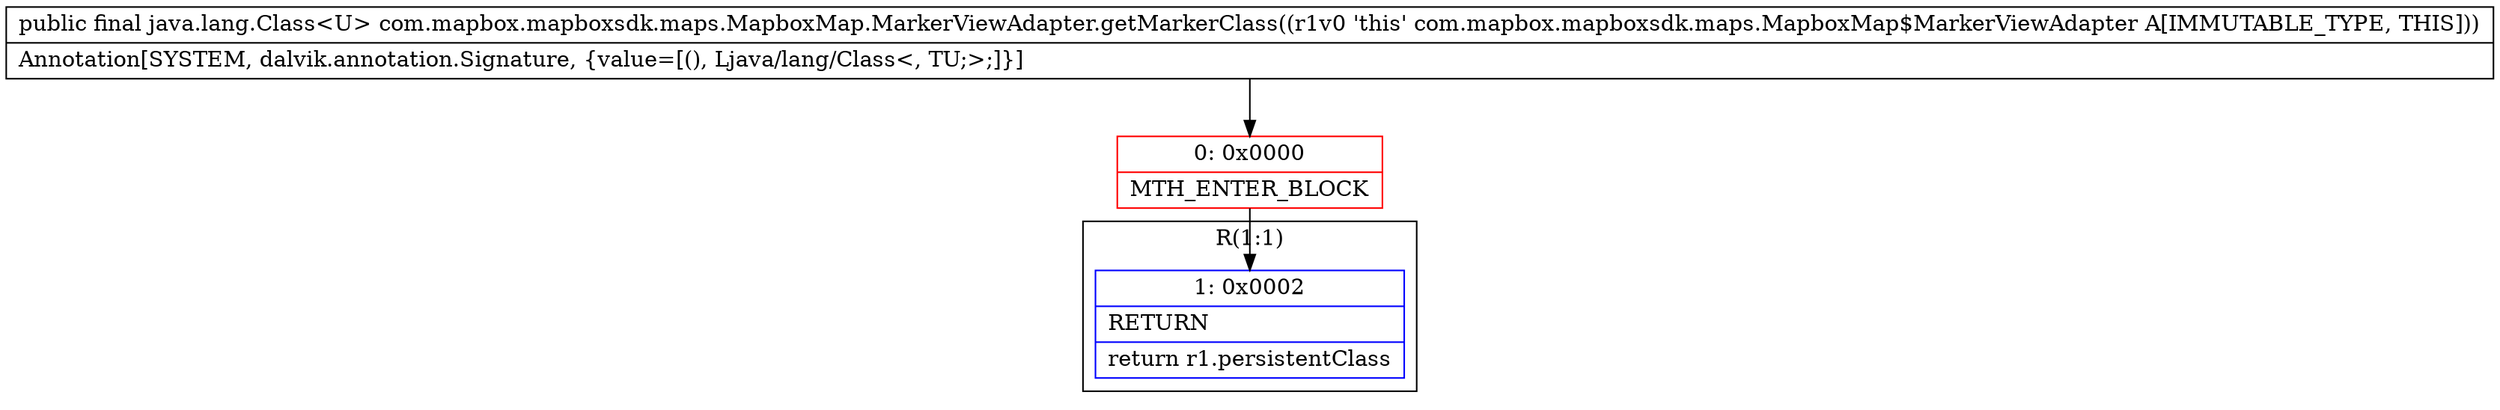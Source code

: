 digraph "CFG forcom.mapbox.mapboxsdk.maps.MapboxMap.MarkerViewAdapter.getMarkerClass()Ljava\/lang\/Class;" {
subgraph cluster_Region_429321168 {
label = "R(1:1)";
node [shape=record,color=blue];
Node_1 [shape=record,label="{1\:\ 0x0002|RETURN\l|return r1.persistentClass\l}"];
}
Node_0 [shape=record,color=red,label="{0\:\ 0x0000|MTH_ENTER_BLOCK\l}"];
MethodNode[shape=record,label="{public final java.lang.Class\<U\> com.mapbox.mapboxsdk.maps.MapboxMap.MarkerViewAdapter.getMarkerClass((r1v0 'this' com.mapbox.mapboxsdk.maps.MapboxMap$MarkerViewAdapter A[IMMUTABLE_TYPE, THIS]))  | Annotation[SYSTEM, dalvik.annotation.Signature, \{value=[(), Ljava\/lang\/Class\<, TU;\>;]\}]\l}"];
MethodNode -> Node_0;
Node_0 -> Node_1;
}

